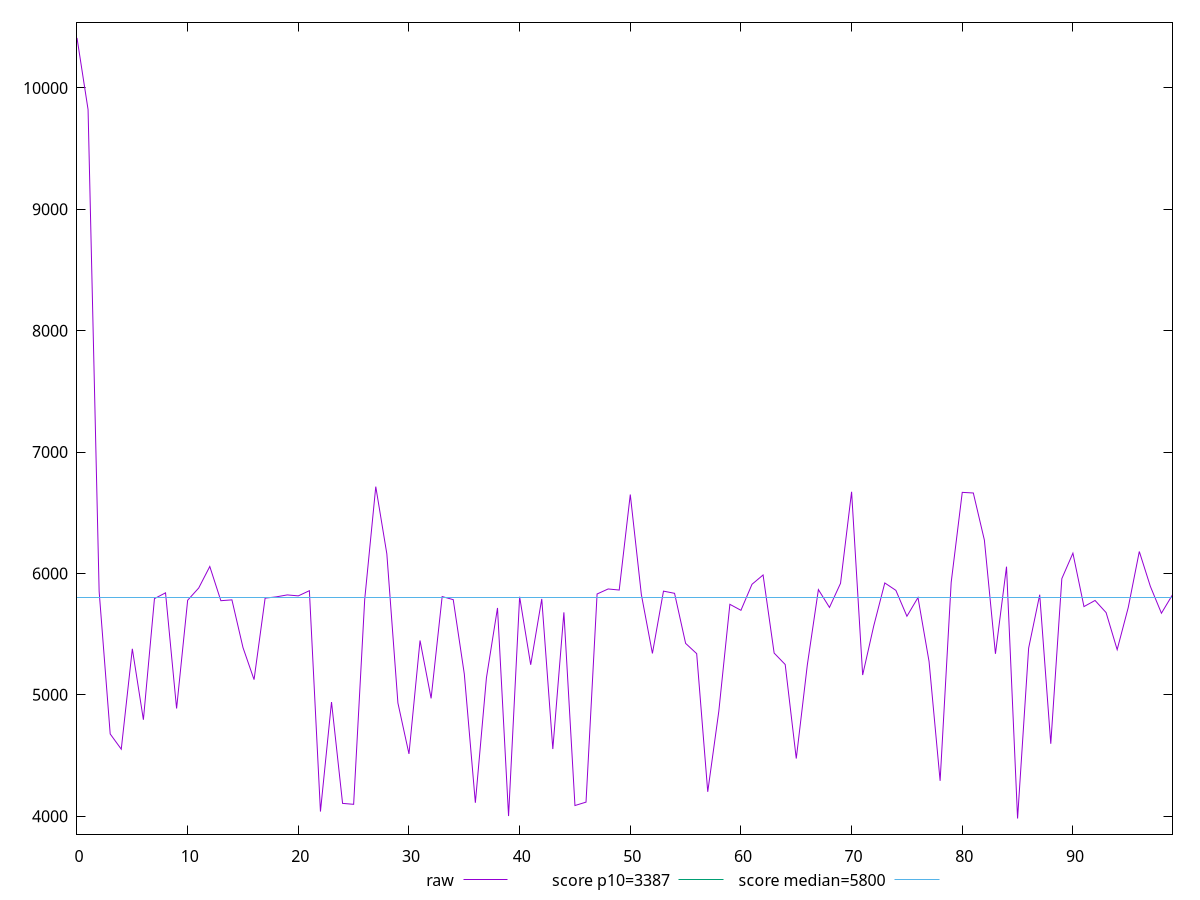 reset

$raw <<EOF
0 10412.083229150821
1 9821.525662054908
2 5853.2409813610475
3 4678.075475187329
4 4552.607495648286
5 5379.552660469518
6 4795.199337495654
7 5792.8790023597885
8 5840.584457202495
9 4887.613894506315
10 5779.565361502597
11 5880.4832489334585
12 6057.5450247690005
13 5775.775480827389
14 5782.728332773367
15 5389.798489524061
16 5125.633508811871
17 5796.771043729416
18 5807.302525749485
19 5823.456379969965
20 5815.512786517585
21 5858.11911718961
22 4038.6035570393415
23 4941.058531118856
24 4106.041696889646
25 4098.408533620086
26 5786.12239596344
27 6715.49815764789
28 6161.583718892057
29 4933.4067716165055
30 4513.657386848393
31 5447.99448854326
32 4971.117316205798
33 5809.874294756736
34 5784.426233604938
35 5172.348555398075
36 4111.135794636023
37 5140.160995660695
38 5715.971944904062
39 4001.8386302579884
40 5808.241862937581
41 5247.60118743563
42 5790.47045448011
43 4554.031315574949
44 5679.748539745102
45 4088.419561695364
46 4116.382573415411
47 5831.119461156814
48 5872.437541182986
49 5863.61647817423
50 6650.283626941774
51 5826.897604961332
52 5341.461843936286
53 5854.582891120625
54 5836.606241146679
55 5424.273444814464
56 5339.635461366512
57 4201.5519741873
58 4864.548665718278
59 5746.048754114193
60 5696.70359690153
61 5911.022553795687
62 5987.709444405898
63 5344.434590581707
64 5250.046100440923
65 4475.353937156022
66 5247.145069435463
67 5867.141144961294
68 5720.562698341077
69 5918.972315195372
70 6673.010794842503
71 5163.488052137202
72 5567.813959738912
73 5921.9565274335455
74 5861.140655169292
75 5647.832071572894
76 5801.723523333258
77 5275.09409538201
78 4291.758562017833
79 5926.953345328939
80 6668.2297808737785
81 6663.1699520249285
82 6275.0606727215945
83 5338.425479399646
84 6056.142658590098
85 3981.3939311381773
86 5385.174403247554
87 5825.056843502894
88 4596.968537803692
89 5957.721454060985
90 6167.253610350598
91 5727.297246985576
92 5777.753701453692
93 5677.762725617768
94 5372.409872612019
95 5719.652837454065
96 6181.065332058377
97 5893.73958574544
98 5672.725627816343
99 5824.797671398853
EOF

set key outside below
set xrange [0:99]
set yrange [3852.7801451779246:10540.697015111075]
set trange [3852.7801451779246:10540.697015111075]
set terminal svg size 640, 500 enhanced background rgb 'white'
set output "report_00017_2021-02-10T15-08-03.406Z/speed-index/samples/pages+cached/raw/values.svg"

plot $raw title "raw" with line, \
     3387 title "score p10=3387", \
     5800 title "score median=5800"

reset

